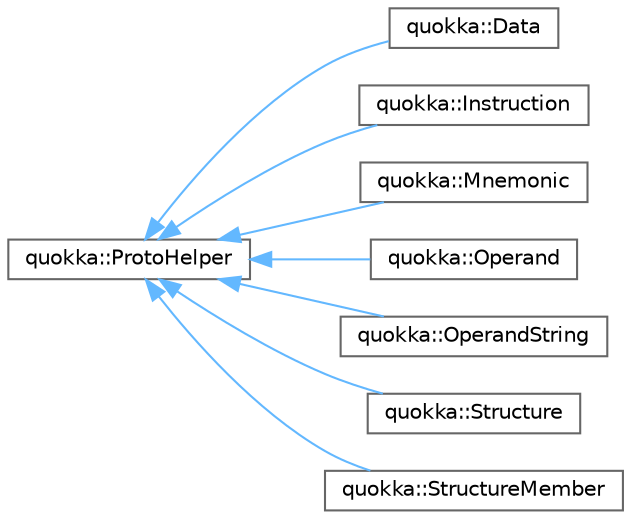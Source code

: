 digraph "Graphical Class Hierarchy"
{
 // LATEX_PDF_SIZE
  bgcolor="transparent";
  edge [fontname=Helvetica,fontsize=10,labelfontname=Helvetica,labelfontsize=10];
  node [fontname=Helvetica,fontsize=10,shape=box,height=0.2,width=0.4];
  rankdir="LR";
  Node0 [id="Node000000",label="quokka::ProtoHelper",height=0.2,width=0.4,color="grey40", fillcolor="white", style="filled",URL="$classquokka_1_1ProtoHelper.html",tooltip=" "];
  Node0 -> Node1 [id="edge1_Node000000_Node000001",dir="back",color="steelblue1",style="solid",tooltip=" "];
  Node1 [id="Node000001",label="quokka::Data",height=0.2,width=0.4,color="grey40", fillcolor="white", style="filled",URL="$classquokka_1_1Data.html",tooltip=" "];
  Node0 -> Node2 [id="edge2_Node000000_Node000002",dir="back",color="steelblue1",style="solid",tooltip=" "];
  Node2 [id="Node000002",label="quokka::Instruction",height=0.2,width=0.4,color="grey40", fillcolor="white", style="filled",URL="$classquokka_1_1Instruction.html",tooltip=" "];
  Node0 -> Node3 [id="edge3_Node000000_Node000003",dir="back",color="steelblue1",style="solid",tooltip=" "];
  Node3 [id="Node000003",label="quokka::Mnemonic",height=0.2,width=0.4,color="grey40", fillcolor="white", style="filled",URL="$classquokka_1_1Mnemonic.html",tooltip=" "];
  Node0 -> Node4 [id="edge4_Node000000_Node000004",dir="back",color="steelblue1",style="solid",tooltip=" "];
  Node4 [id="Node000004",label="quokka::Operand",height=0.2,width=0.4,color="grey40", fillcolor="white", style="filled",URL="$classquokka_1_1Operand.html",tooltip=" "];
  Node0 -> Node5 [id="edge5_Node000000_Node000005",dir="back",color="steelblue1",style="solid",tooltip=" "];
  Node5 [id="Node000005",label="quokka::OperandString",height=0.2,width=0.4,color="grey40", fillcolor="white", style="filled",URL="$classquokka_1_1OperandString.html",tooltip=" "];
  Node0 -> Node6 [id="edge6_Node000000_Node000006",dir="back",color="steelblue1",style="solid",tooltip=" "];
  Node6 [id="Node000006",label="quokka::Structure",height=0.2,width=0.4,color="grey40", fillcolor="white", style="filled",URL="$classquokka_1_1Structure.html",tooltip=" "];
  Node0 -> Node7 [id="edge7_Node000000_Node000007",dir="back",color="steelblue1",style="solid",tooltip=" "];
  Node7 [id="Node000007",label="quokka::StructureMember",height=0.2,width=0.4,color="grey40", fillcolor="white", style="filled",URL="$structquokka_1_1StructureMember.html",tooltip=" "];
}
